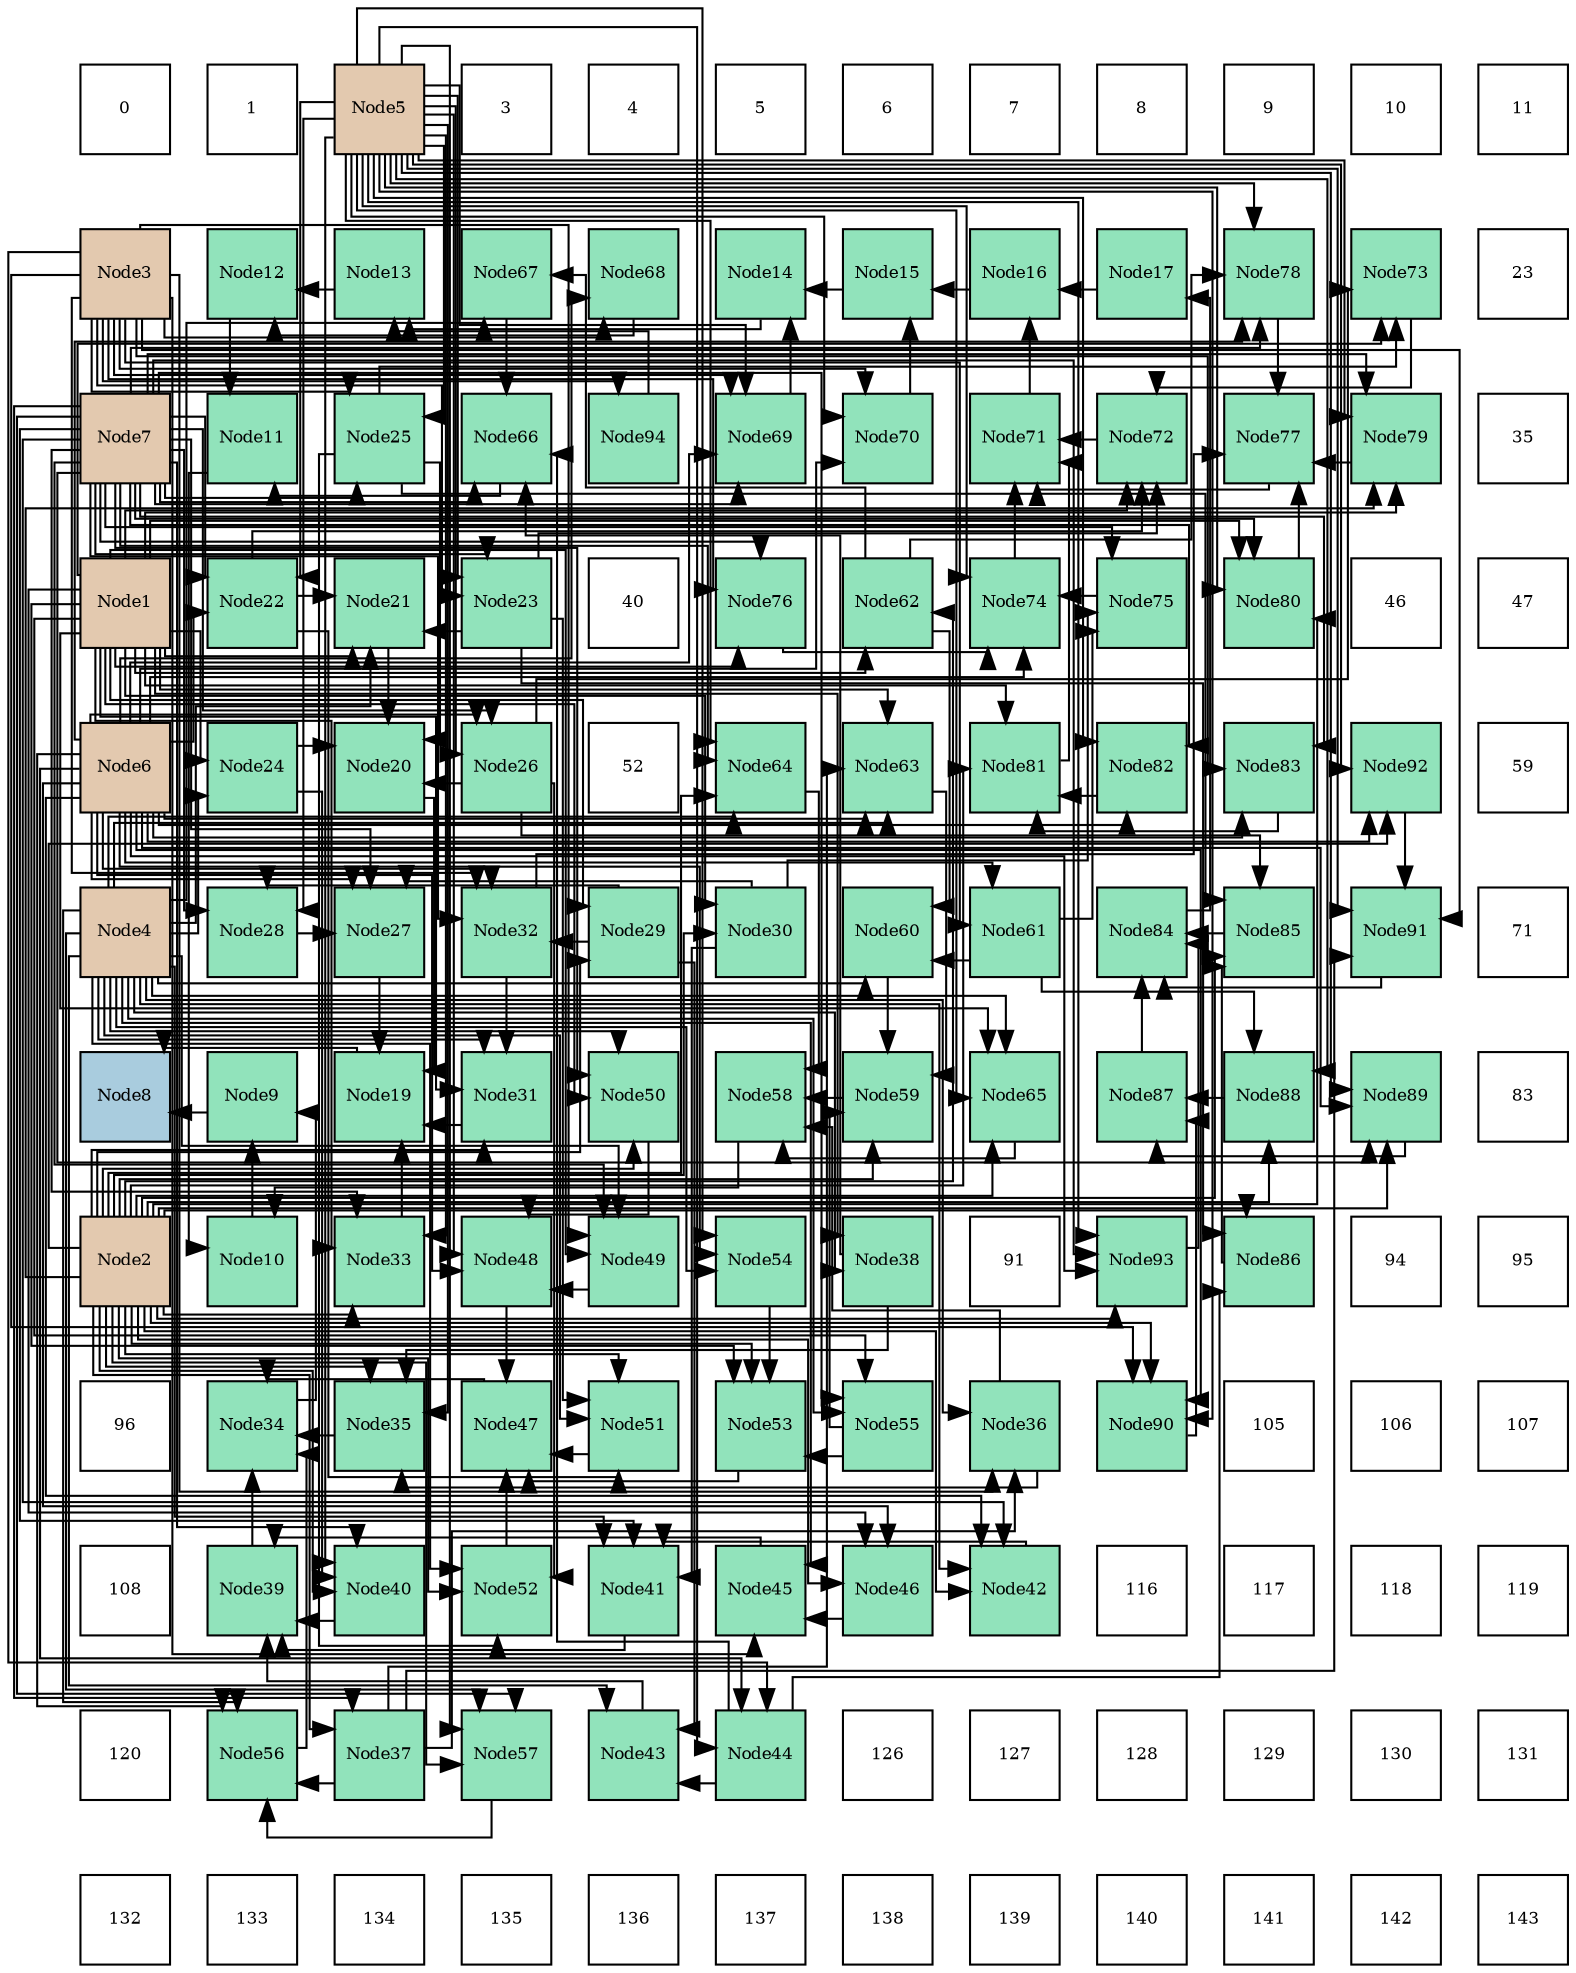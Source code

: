 digraph layout{
 rankdir=TB;
 splines=ortho;
 node [style=filled shape=square fixedsize=true width=0.6];
0[label="0", fontsize=8, fillcolor="#ffffff"];
1[label="1", fontsize=8, fillcolor="#ffffff"];
2[label="Node5", fontsize=8, fillcolor="#e3c9af"];
3[label="3", fontsize=8, fillcolor="#ffffff"];
4[label="4", fontsize=8, fillcolor="#ffffff"];
5[label="5", fontsize=8, fillcolor="#ffffff"];
6[label="6", fontsize=8, fillcolor="#ffffff"];
7[label="7", fontsize=8, fillcolor="#ffffff"];
8[label="8", fontsize=8, fillcolor="#ffffff"];
9[label="9", fontsize=8, fillcolor="#ffffff"];
10[label="10", fontsize=8, fillcolor="#ffffff"];
11[label="11", fontsize=8, fillcolor="#ffffff"];
12[label="Node3", fontsize=8, fillcolor="#e3c9af"];
13[label="Node12", fontsize=8, fillcolor="#91e3bb"];
14[label="Node13", fontsize=8, fillcolor="#91e3bb"];
15[label="Node67", fontsize=8, fillcolor="#91e3bb"];
16[label="Node68", fontsize=8, fillcolor="#91e3bb"];
17[label="Node14", fontsize=8, fillcolor="#91e3bb"];
18[label="Node15", fontsize=8, fillcolor="#91e3bb"];
19[label="Node16", fontsize=8, fillcolor="#91e3bb"];
20[label="Node17", fontsize=8, fillcolor="#91e3bb"];
21[label="Node78", fontsize=8, fillcolor="#91e3bb"];
22[label="Node73", fontsize=8, fillcolor="#91e3bb"];
23[label="23", fontsize=8, fillcolor="#ffffff"];
24[label="Node7", fontsize=8, fillcolor="#e3c9af"];
25[label="Node11", fontsize=8, fillcolor="#91e3bb"];
26[label="Node25", fontsize=8, fillcolor="#91e3bb"];
27[label="Node66", fontsize=8, fillcolor="#91e3bb"];
28[label="Node94", fontsize=8, fillcolor="#91e3bb"];
29[label="Node69", fontsize=8, fillcolor="#91e3bb"];
30[label="Node70", fontsize=8, fillcolor="#91e3bb"];
31[label="Node71", fontsize=8, fillcolor="#91e3bb"];
32[label="Node72", fontsize=8, fillcolor="#91e3bb"];
33[label="Node77", fontsize=8, fillcolor="#91e3bb"];
34[label="Node79", fontsize=8, fillcolor="#91e3bb"];
35[label="35", fontsize=8, fillcolor="#ffffff"];
36[label="Node1", fontsize=8, fillcolor="#e3c9af"];
37[label="Node22", fontsize=8, fillcolor="#91e3bb"];
38[label="Node21", fontsize=8, fillcolor="#91e3bb"];
39[label="Node23", fontsize=8, fillcolor="#91e3bb"];
40[label="40", fontsize=8, fillcolor="#ffffff"];
41[label="Node76", fontsize=8, fillcolor="#91e3bb"];
42[label="Node62", fontsize=8, fillcolor="#91e3bb"];
43[label="Node74", fontsize=8, fillcolor="#91e3bb"];
44[label="Node75", fontsize=8, fillcolor="#91e3bb"];
45[label="Node80", fontsize=8, fillcolor="#91e3bb"];
46[label="46", fontsize=8, fillcolor="#ffffff"];
47[label="47", fontsize=8, fillcolor="#ffffff"];
48[label="Node6", fontsize=8, fillcolor="#e3c9af"];
49[label="Node24", fontsize=8, fillcolor="#91e3bb"];
50[label="Node20", fontsize=8, fillcolor="#91e3bb"];
51[label="Node26", fontsize=8, fillcolor="#91e3bb"];
52[label="52", fontsize=8, fillcolor="#ffffff"];
53[label="Node64", fontsize=8, fillcolor="#91e3bb"];
54[label="Node63", fontsize=8, fillcolor="#91e3bb"];
55[label="Node81", fontsize=8, fillcolor="#91e3bb"];
56[label="Node82", fontsize=8, fillcolor="#91e3bb"];
57[label="Node83", fontsize=8, fillcolor="#91e3bb"];
58[label="Node92", fontsize=8, fillcolor="#91e3bb"];
59[label="59", fontsize=8, fillcolor="#ffffff"];
60[label="Node4", fontsize=8, fillcolor="#e3c9af"];
61[label="Node28", fontsize=8, fillcolor="#91e3bb"];
62[label="Node27", fontsize=8, fillcolor="#91e3bb"];
63[label="Node32", fontsize=8, fillcolor="#91e3bb"];
64[label="Node29", fontsize=8, fillcolor="#91e3bb"];
65[label="Node30", fontsize=8, fillcolor="#91e3bb"];
66[label="Node60", fontsize=8, fillcolor="#91e3bb"];
67[label="Node61", fontsize=8, fillcolor="#91e3bb"];
68[label="Node84", fontsize=8, fillcolor="#91e3bb"];
69[label="Node85", fontsize=8, fillcolor="#91e3bb"];
70[label="Node91", fontsize=8, fillcolor="#91e3bb"];
71[label="71", fontsize=8, fillcolor="#ffffff"];
72[label="Node8", fontsize=8, fillcolor="#a9ccde"];
73[label="Node9", fontsize=8, fillcolor="#91e3bb"];
74[label="Node19", fontsize=8, fillcolor="#91e3bb"];
75[label="Node31", fontsize=8, fillcolor="#91e3bb"];
76[label="Node50", fontsize=8, fillcolor="#91e3bb"];
77[label="Node58", fontsize=8, fillcolor="#91e3bb"];
78[label="Node59", fontsize=8, fillcolor="#91e3bb"];
79[label="Node65", fontsize=8, fillcolor="#91e3bb"];
80[label="Node87", fontsize=8, fillcolor="#91e3bb"];
81[label="Node88", fontsize=8, fillcolor="#91e3bb"];
82[label="Node89", fontsize=8, fillcolor="#91e3bb"];
83[label="83", fontsize=8, fillcolor="#ffffff"];
84[label="Node2", fontsize=8, fillcolor="#e3c9af"];
85[label="Node10", fontsize=8, fillcolor="#91e3bb"];
86[label="Node33", fontsize=8, fillcolor="#91e3bb"];
87[label="Node48", fontsize=8, fillcolor="#91e3bb"];
88[label="Node49", fontsize=8, fillcolor="#91e3bb"];
89[label="Node54", fontsize=8, fillcolor="#91e3bb"];
90[label="Node38", fontsize=8, fillcolor="#91e3bb"];
91[label="91", fontsize=8, fillcolor="#ffffff"];
92[label="Node93", fontsize=8, fillcolor="#91e3bb"];
93[label="Node86", fontsize=8, fillcolor="#91e3bb"];
94[label="94", fontsize=8, fillcolor="#ffffff"];
95[label="95", fontsize=8, fillcolor="#ffffff"];
96[label="96", fontsize=8, fillcolor="#ffffff"];
97[label="Node34", fontsize=8, fillcolor="#91e3bb"];
98[label="Node35", fontsize=8, fillcolor="#91e3bb"];
99[label="Node47", fontsize=8, fillcolor="#91e3bb"];
100[label="Node51", fontsize=8, fillcolor="#91e3bb"];
101[label="Node53", fontsize=8, fillcolor="#91e3bb"];
102[label="Node55", fontsize=8, fillcolor="#91e3bb"];
103[label="Node36", fontsize=8, fillcolor="#91e3bb"];
104[label="Node90", fontsize=8, fillcolor="#91e3bb"];
105[label="105", fontsize=8, fillcolor="#ffffff"];
106[label="106", fontsize=8, fillcolor="#ffffff"];
107[label="107", fontsize=8, fillcolor="#ffffff"];
108[label="108", fontsize=8, fillcolor="#ffffff"];
109[label="Node39", fontsize=8, fillcolor="#91e3bb"];
110[label="Node40", fontsize=8, fillcolor="#91e3bb"];
111[label="Node52", fontsize=8, fillcolor="#91e3bb"];
112[label="Node41", fontsize=8, fillcolor="#91e3bb"];
113[label="Node45", fontsize=8, fillcolor="#91e3bb"];
114[label="Node46", fontsize=8, fillcolor="#91e3bb"];
115[label="Node42", fontsize=8, fillcolor="#91e3bb"];
116[label="116", fontsize=8, fillcolor="#ffffff"];
117[label="117", fontsize=8, fillcolor="#ffffff"];
118[label="118", fontsize=8, fillcolor="#ffffff"];
119[label="119", fontsize=8, fillcolor="#ffffff"];
120[label="120", fontsize=8, fillcolor="#ffffff"];
121[label="Node56", fontsize=8, fillcolor="#91e3bb"];
122[label="Node37", fontsize=8, fillcolor="#91e3bb"];
123[label="Node57", fontsize=8, fillcolor="#91e3bb"];
124[label="Node43", fontsize=8, fillcolor="#91e3bb"];
125[label="Node44", fontsize=8, fillcolor="#91e3bb"];
126[label="126", fontsize=8, fillcolor="#ffffff"];
127[label="127", fontsize=8, fillcolor="#ffffff"];
128[label="128", fontsize=8, fillcolor="#ffffff"];
129[label="129", fontsize=8, fillcolor="#ffffff"];
130[label="130", fontsize=8, fillcolor="#ffffff"];
131[label="131", fontsize=8, fillcolor="#ffffff"];
132[label="132", fontsize=8, fillcolor="#ffffff"];
133[label="133", fontsize=8, fillcolor="#ffffff"];
134[label="134", fontsize=8, fillcolor="#ffffff"];
135[label="135", fontsize=8, fillcolor="#ffffff"];
136[label="136", fontsize=8, fillcolor="#ffffff"];
137[label="137", fontsize=8, fillcolor="#ffffff"];
138[label="138", fontsize=8, fillcolor="#ffffff"];
139[label="139", fontsize=8, fillcolor="#ffffff"];
140[label="140", fontsize=8, fillcolor="#ffffff"];
141[label="141", fontsize=8, fillcolor="#ffffff"];
142[label="142", fontsize=8, fillcolor="#ffffff"];
143[label="143", fontsize=8, fillcolor="#ffffff"];
edge [constraint=false, style=vis];73 -> 72;
74 -> 72;
85 -> 73;
97 -> 73;
25 -> 85;
77 -> 85;
13 -> 25;
27 -> 25;
14 -> 13;
16 -> 13;
17 -> 14;
28 -> 14;
18 -> 17;
29 -> 17;
19 -> 18;
30 -> 18;
20 -> 19;
31 -> 19;
68 -> 20;
50 -> 74;
62 -> 74;
75 -> 74;
86 -> 74;
98 -> 97;
109 -> 97;
99 -> 97;
121 -> 97;
78 -> 77;
103 -> 77;
53 -> 77;
79 -> 77;
32 -> 31;
43 -> 31;
33 -> 31;
55 -> 31;
69 -> 68;
80 -> 68;
70 -> 68;
92 -> 68;
38 -> 50;
49 -> 50;
26 -> 50;
51 -> 50;
61 -> 62;
65 -> 62;
48 -> 62;
24 -> 62;
63 -> 75;
36 -> 75;
84 -> 75;
60 -> 75;
103 -> 98;
90 -> 98;
84 -> 98;
2 -> 98;
110 -> 109;
112 -> 109;
124 -> 109;
113 -> 109;
87 -> 99;
100 -> 99;
111 -> 99;
101 -> 99;
66 -> 78;
54 -> 78;
102 -> 78;
84 -> 78;
15 -> 27;
90 -> 27;
125 -> 27;
24 -> 27;
22 -> 32;
37 -> 32;
39 -> 32;
36 -> 32;
44 -> 43;
41 -> 43;
2 -> 43;
48 -> 43;
63 -> 33;
21 -> 33;
34 -> 33;
45 -> 33;
93 -> 69;
26 -> 69;
51 -> 69;
84 -> 69;
81 -> 80;
82 -> 80;
104 -> 80;
37 -> 38;
39 -> 38;
36 -> 38;
60 -> 38;
64 -> 61;
2 -> 61;
24 -> 61;
64 -> 63;
12 -> 63;
48 -> 63;
24 -> 63;
122 -> 103;
12 -> 103;
60 -> 103;
49 -> 110;
84 -> 110;
2 -> 110;
24 -> 110;
65 -> 112;
115 -> 112;
60 -> 112;
24 -> 112;
64 -> 124;
125 -> 124;
60 -> 124;
114 -> 113;
12 -> 113;
60 -> 113;
88 -> 87;
76 -> 87;
2 -> 87;
48 -> 87;
37 -> 100;
39 -> 100;
84 -> 100;
60 -> 100;
26 -> 111;
51 -> 111;
84 -> 111;
60 -> 111;
89 -> 101;
102 -> 101;
36 -> 101;
84 -> 101;
122 -> 121;
123 -> 121;
60 -> 121;
48 -> 121;
67 -> 66;
42 -> 66;
60 -> 66;
122 -> 54;
36 -> 54;
60 -> 54;
48 -> 54;
42 -> 15;
60 -> 15;
26 -> 22;
51 -> 22;
36 -> 22;
65 -> 44;
67 -> 44;
24 -> 44;
42 -> 21;
2 -> 21;
48 -> 21;
24 -> 21;
56 -> 55;
57 -> 55;
36 -> 55;
84 -> 55;
39 -> 93;
125 -> 93;
84 -> 93;
67 -> 81;
84 -> 81;
2 -> 81;
122 -> 70;
58 -> 70;
12 -> 70;
2 -> 70;
2 -> 37;
48 -> 37;
24 -> 37;
12 -> 39;
2 -> 39;
24 -> 39;
36 -> 49;
60 -> 49;
12 -> 26;
2 -> 26;
24 -> 26;
2 -> 51;
48 -> 51;
24 -> 51;
36 -> 64;
84 -> 64;
36 -> 65;
84 -> 65;
36 -> 86;
84 -> 86;
2 -> 86;
24 -> 86;
84 -> 122;
24 -> 122;
36 -> 90;
60 -> 90;
84 -> 115;
60 -> 115;
48 -> 115;
24 -> 115;
12 -> 125;
2 -> 125;
48 -> 125;
36 -> 114;
84 -> 114;
48 -> 114;
36 -> 88;
12 -> 88;
60 -> 88;
24 -> 88;
36 -> 76;
84 -> 76;
60 -> 76;
24 -> 76;
60 -> 89;
2 -> 89;
48 -> 89;
36 -> 102;
60 -> 102;
24 -> 102;
84 -> 123;
60 -> 123;
2 -> 123;
24 -> 123;
12 -> 67;
48 -> 67;
36 -> 42;
84 -> 42;
84 -> 53;
60 -> 53;
2 -> 53;
24 -> 53;
36 -> 79;
84 -> 79;
60 -> 79;
2 -> 79;
12 -> 16;
48 -> 16;
12 -> 29;
2 -> 29;
48 -> 29;
24 -> 29;
12 -> 30;
2 -> 30;
48 -> 30;
36 -> 41;
12 -> 41;
24 -> 41;
36 -> 34;
84 -> 34;
2 -> 34;
24 -> 34;
36 -> 45;
84 -> 45;
2 -> 45;
24 -> 45;
2 -> 56;
48 -> 56;
24 -> 56;
12 -> 57;
48 -> 57;
24 -> 57;
84 -> 82;
2 -> 82;
48 -> 82;
24 -> 82;
84 -> 104;
12 -> 104;
2 -> 104;
48 -> 104;
84 -> 58;
2 -> 58;
48 -> 58;
84 -> 92;
2 -> 92;
48 -> 92;
24 -> 92;
12 -> 28;
edge [constraint=true, style=invis];
0 -> 12 -> 24 -> 36 -> 48 -> 60 -> 72 -> 84 -> 96 -> 108 -> 120 -> 132;
1 -> 13 -> 25 -> 37 -> 49 -> 61 -> 73 -> 85 -> 97 -> 109 -> 121 -> 133;
2 -> 14 -> 26 -> 38 -> 50 -> 62 -> 74 -> 86 -> 98 -> 110 -> 122 -> 134;
3 -> 15 -> 27 -> 39 -> 51 -> 63 -> 75 -> 87 -> 99 -> 111 -> 123 -> 135;
4 -> 16 -> 28 -> 40 -> 52 -> 64 -> 76 -> 88 -> 100 -> 112 -> 124 -> 136;
5 -> 17 -> 29 -> 41 -> 53 -> 65 -> 77 -> 89 -> 101 -> 113 -> 125 -> 137;
6 -> 18 -> 30 -> 42 -> 54 -> 66 -> 78 -> 90 -> 102 -> 114 -> 126 -> 138;
7 -> 19 -> 31 -> 43 -> 55 -> 67 -> 79 -> 91 -> 103 -> 115 -> 127 -> 139;
8 -> 20 -> 32 -> 44 -> 56 -> 68 -> 80 -> 92 -> 104 -> 116 -> 128 -> 140;
9 -> 21 -> 33 -> 45 -> 57 -> 69 -> 81 -> 93 -> 105 -> 117 -> 129 -> 141;
10 -> 22 -> 34 -> 46 -> 58 -> 70 -> 82 -> 94 -> 106 -> 118 -> 130 -> 142;
11 -> 23 -> 35 -> 47 -> 59 -> 71 -> 83 -> 95 -> 107 -> 119 -> 131 -> 143;
rank = same {0 -> 1 -> 2 -> 3 -> 4 -> 5 -> 6 -> 7 -> 8 -> 9 -> 10 -> 11};
rank = same {12 -> 13 -> 14 -> 15 -> 16 -> 17 -> 18 -> 19 -> 20 -> 21 -> 22 -> 23};
rank = same {24 -> 25 -> 26 -> 27 -> 28 -> 29 -> 30 -> 31 -> 32 -> 33 -> 34 -> 35};
rank = same {36 -> 37 -> 38 -> 39 -> 40 -> 41 -> 42 -> 43 -> 44 -> 45 -> 46 -> 47};
rank = same {48 -> 49 -> 50 -> 51 -> 52 -> 53 -> 54 -> 55 -> 56 -> 57 -> 58 -> 59};
rank = same {60 -> 61 -> 62 -> 63 -> 64 -> 65 -> 66 -> 67 -> 68 -> 69 -> 70 -> 71};
rank = same {72 -> 73 -> 74 -> 75 -> 76 -> 77 -> 78 -> 79 -> 80 -> 81 -> 82 -> 83};
rank = same {84 -> 85 -> 86 -> 87 -> 88 -> 89 -> 90 -> 91 -> 92 -> 93 -> 94 -> 95};
rank = same {96 -> 97 -> 98 -> 99 -> 100 -> 101 -> 102 -> 103 -> 104 -> 105 -> 106 -> 107};
rank = same {108 -> 109 -> 110 -> 111 -> 112 -> 113 -> 114 -> 115 -> 116 -> 117 -> 118 -> 119};
rank = same {120 -> 121 -> 122 -> 123 -> 124 -> 125 -> 126 -> 127 -> 128 -> 129 -> 130 -> 131};
rank = same {132 -> 133 -> 134 -> 135 -> 136 -> 137 -> 138 -> 139 -> 140 -> 141 -> 142 -> 143};
}